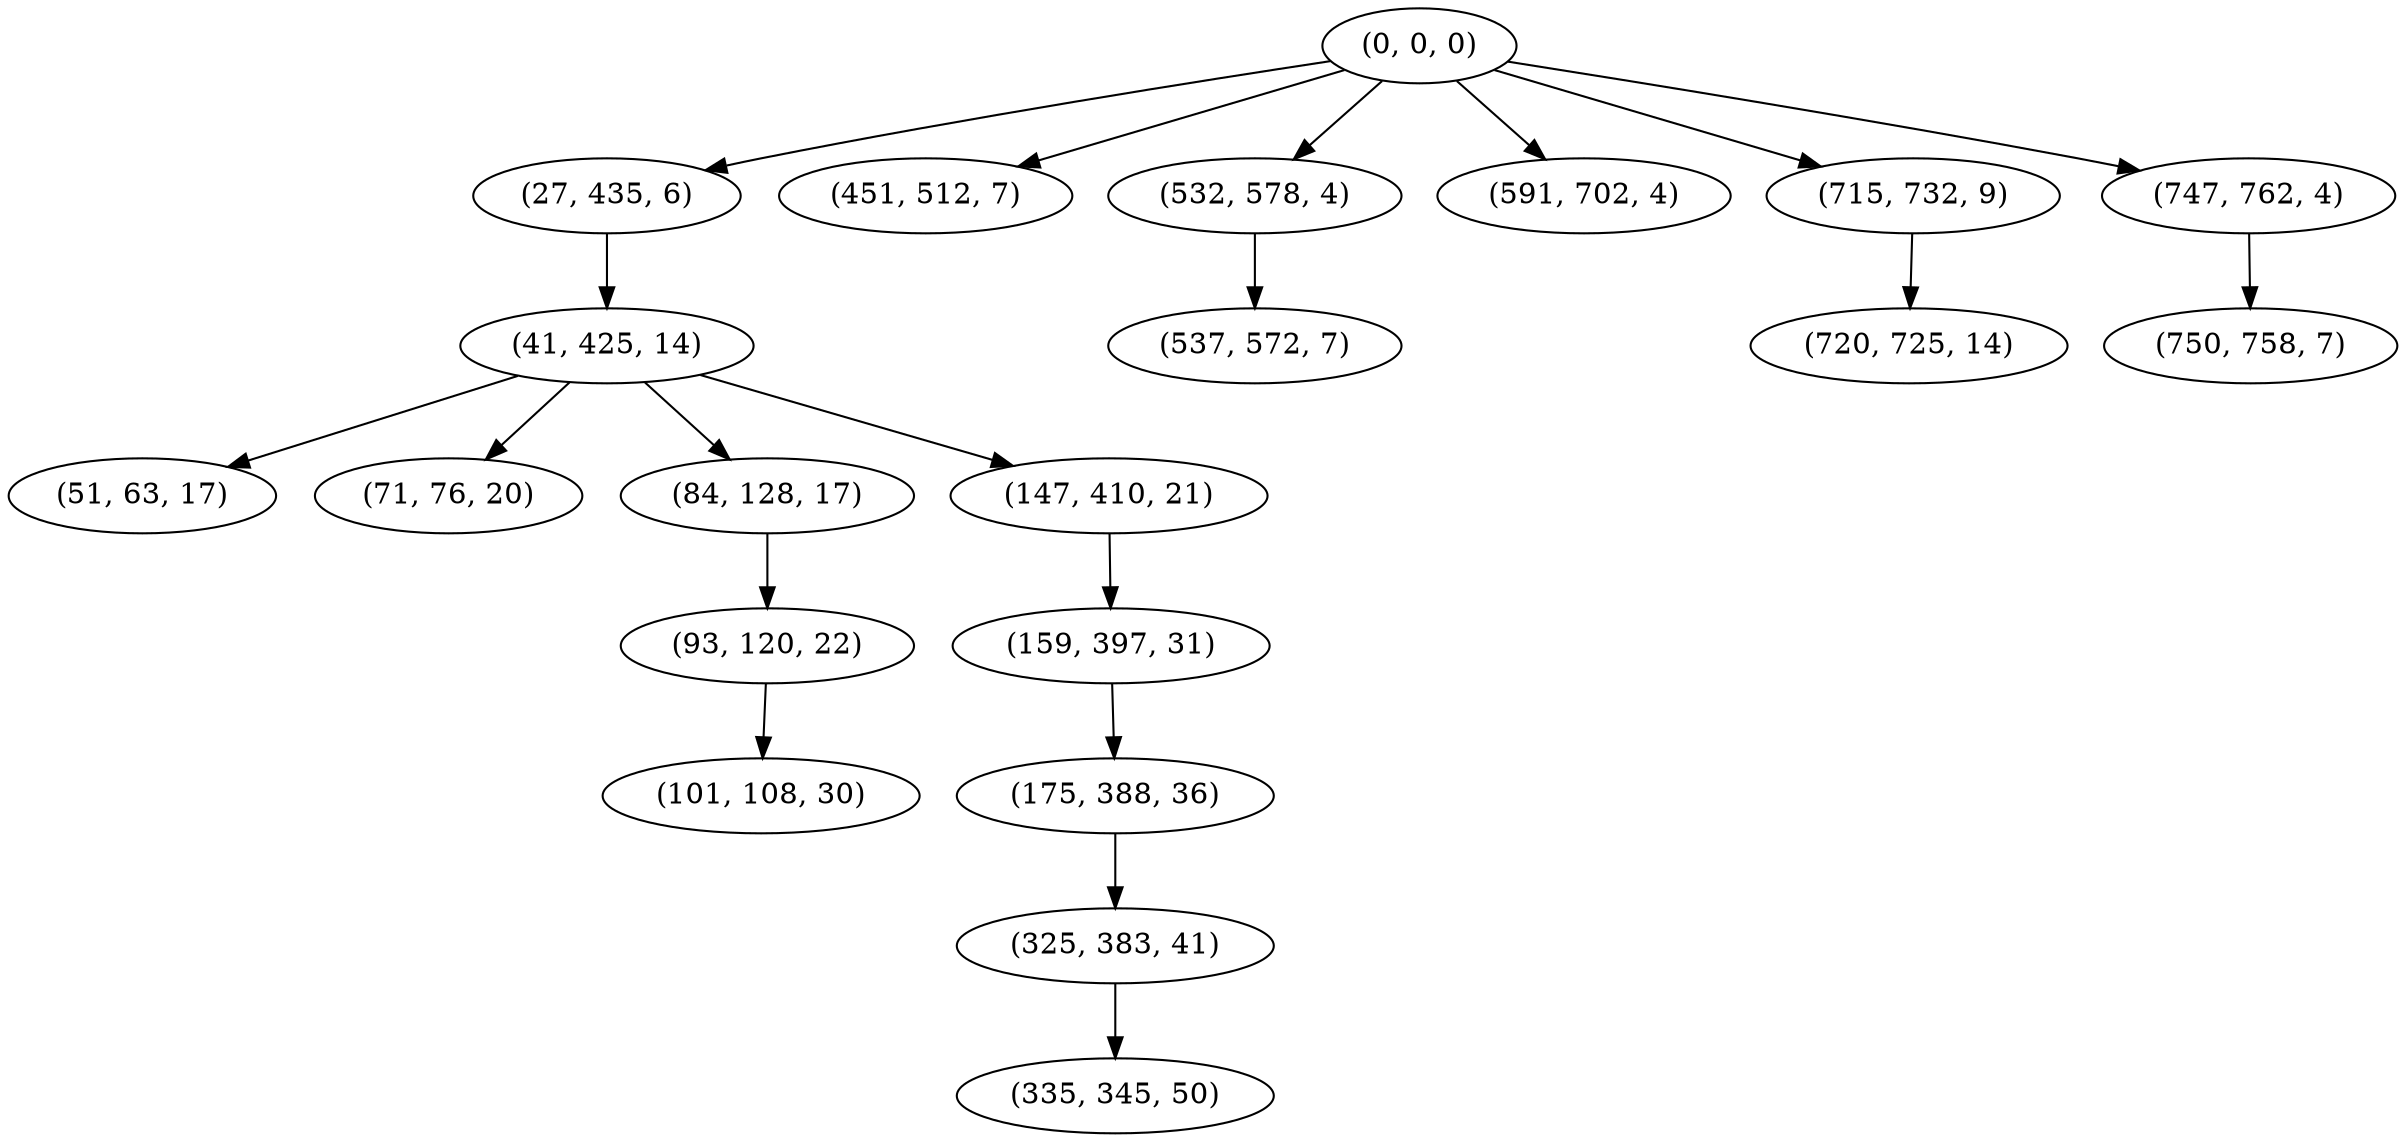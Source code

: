 digraph tree {
    "(0, 0, 0)";
    "(27, 435, 6)";
    "(41, 425, 14)";
    "(51, 63, 17)";
    "(71, 76, 20)";
    "(84, 128, 17)";
    "(93, 120, 22)";
    "(101, 108, 30)";
    "(147, 410, 21)";
    "(159, 397, 31)";
    "(175, 388, 36)";
    "(325, 383, 41)";
    "(335, 345, 50)";
    "(451, 512, 7)";
    "(532, 578, 4)";
    "(537, 572, 7)";
    "(591, 702, 4)";
    "(715, 732, 9)";
    "(720, 725, 14)";
    "(747, 762, 4)";
    "(750, 758, 7)";
    "(0, 0, 0)" -> "(27, 435, 6)";
    "(0, 0, 0)" -> "(451, 512, 7)";
    "(0, 0, 0)" -> "(532, 578, 4)";
    "(0, 0, 0)" -> "(591, 702, 4)";
    "(0, 0, 0)" -> "(715, 732, 9)";
    "(0, 0, 0)" -> "(747, 762, 4)";
    "(27, 435, 6)" -> "(41, 425, 14)";
    "(41, 425, 14)" -> "(51, 63, 17)";
    "(41, 425, 14)" -> "(71, 76, 20)";
    "(41, 425, 14)" -> "(84, 128, 17)";
    "(41, 425, 14)" -> "(147, 410, 21)";
    "(84, 128, 17)" -> "(93, 120, 22)";
    "(93, 120, 22)" -> "(101, 108, 30)";
    "(147, 410, 21)" -> "(159, 397, 31)";
    "(159, 397, 31)" -> "(175, 388, 36)";
    "(175, 388, 36)" -> "(325, 383, 41)";
    "(325, 383, 41)" -> "(335, 345, 50)";
    "(532, 578, 4)" -> "(537, 572, 7)";
    "(715, 732, 9)" -> "(720, 725, 14)";
    "(747, 762, 4)" -> "(750, 758, 7)";
}
